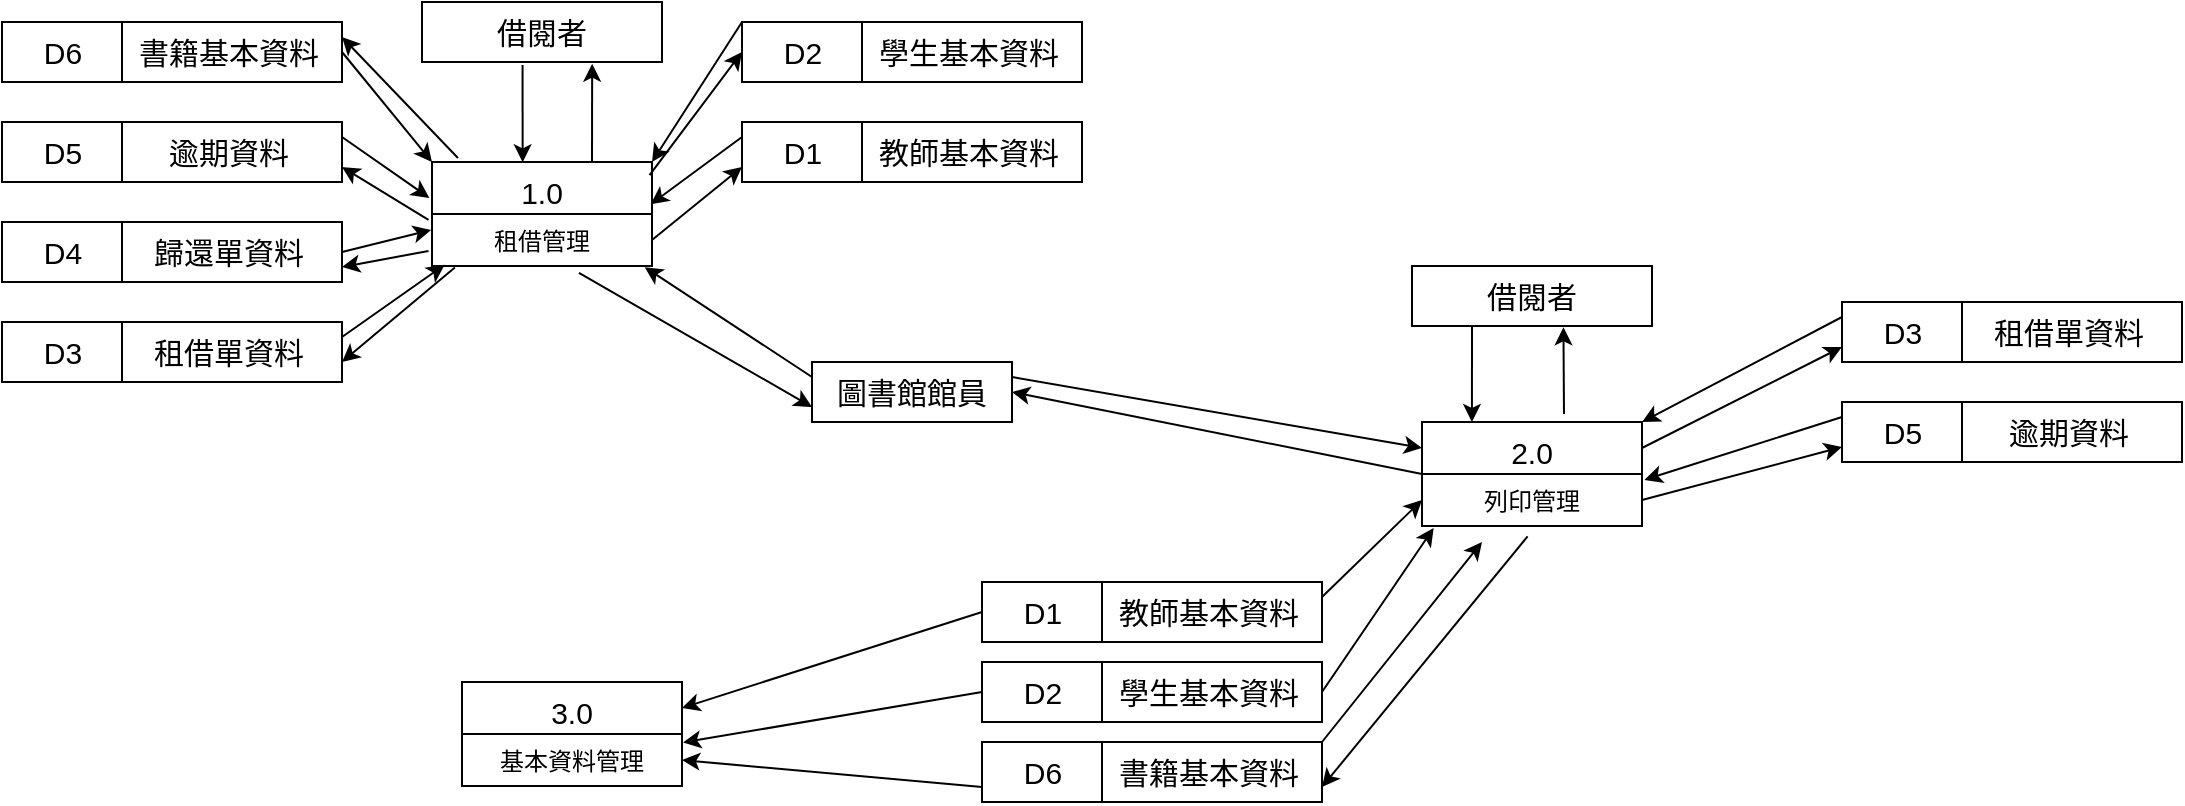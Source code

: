 <mxfile version="14.7.9" type="github">
  <diagram id="4A2gFhSPS2DIB_Tcx6OY" name="Page-1">
    <mxGraphModel dx="969" dy="491" grid="1" gridSize="10" guides="1" tooltips="1" connect="1" arrows="1" fold="1" page="1" pageScale="1" pageWidth="1169" pageHeight="1654" math="0" shadow="0">
      <root>
        <mxCell id="0" />
        <mxCell id="1" parent="0" />
        <mxCell id="z1yvk0DHj-4GVoNQefkx-7" value="" style="swimlane;horizontal=0;fontSize=15;align=center;startSize=60;verticalAlign=middle;" vertex="1" parent="1">
          <mxGeometry x="390" y="100" width="170" height="30" as="geometry" />
        </mxCell>
        <mxCell id="z1yvk0DHj-4GVoNQefkx-9" value="教師基本資料" style="text;html=1;align=center;verticalAlign=middle;resizable=0;points=[];autosize=1;strokeColor=none;fontSize=15;" vertex="1" parent="z1yvk0DHj-4GVoNQefkx-7">
          <mxGeometry x="58" y="5" width="110" height="20" as="geometry" />
        </mxCell>
        <mxCell id="z1yvk0DHj-4GVoNQefkx-88" value="D1" style="text;html=1;align=center;verticalAlign=middle;resizable=0;points=[];autosize=1;strokeColor=none;fontSize=15;" vertex="1" parent="z1yvk0DHj-4GVoNQefkx-7">
          <mxGeometry x="15" y="5" width="30" height="20" as="geometry" />
        </mxCell>
        <mxCell id="z1yvk0DHj-4GVoNQefkx-13" value="" style="swimlane;horizontal=0;fontSize=15;align=center;startSize=60;verticalAlign=middle;" vertex="1" parent="1">
          <mxGeometry x="390" y="50" width="170" height="30" as="geometry" />
        </mxCell>
        <mxCell id="z1yvk0DHj-4GVoNQefkx-15" value="學生基本資料" style="text;html=1;align=center;verticalAlign=middle;resizable=0;points=[];autosize=1;strokeColor=none;fontSize=15;" vertex="1" parent="z1yvk0DHj-4GVoNQefkx-13">
          <mxGeometry x="58" y="5" width="110" height="20" as="geometry" />
        </mxCell>
        <mxCell id="z1yvk0DHj-4GVoNQefkx-86" value="D2" style="text;html=1;align=center;verticalAlign=middle;resizable=0;points=[];autosize=1;strokeColor=none;fontSize=15;" vertex="1" parent="z1yvk0DHj-4GVoNQefkx-13">
          <mxGeometry x="15" y="5" width="30" height="20" as="geometry" />
        </mxCell>
        <mxCell id="z1yvk0DHj-4GVoNQefkx-16" value="" style="swimlane;horizontal=0;fontSize=15;align=center;startSize=60;verticalAlign=middle;" vertex="1" parent="1">
          <mxGeometry x="20" y="200" width="170" height="30" as="geometry" />
        </mxCell>
        <mxCell id="z1yvk0DHj-4GVoNQefkx-18" value="租借單資料" style="text;html=1;align=center;verticalAlign=middle;resizable=0;points=[];autosize=1;strokeColor=none;fontSize=15;" vertex="1" parent="z1yvk0DHj-4GVoNQefkx-16">
          <mxGeometry x="68" y="5" width="90" height="20" as="geometry" />
        </mxCell>
        <mxCell id="z1yvk0DHj-4GVoNQefkx-85" value="D3" style="text;html=1;align=center;verticalAlign=middle;resizable=0;points=[];autosize=1;strokeColor=none;fontSize=15;" vertex="1" parent="z1yvk0DHj-4GVoNQefkx-16">
          <mxGeometry x="15" y="5" width="30" height="20" as="geometry" />
        </mxCell>
        <mxCell id="z1yvk0DHj-4GVoNQefkx-19" value="" style="swimlane;horizontal=0;fontSize=15;align=center;startSize=60;verticalAlign=middle;" vertex="1" parent="1">
          <mxGeometry x="20" y="150" width="170" height="30" as="geometry" />
        </mxCell>
        <mxCell id="z1yvk0DHj-4GVoNQefkx-21" value="歸還單資料" style="text;html=1;align=center;verticalAlign=middle;resizable=0;points=[];autosize=1;strokeColor=none;fontSize=15;" vertex="1" parent="z1yvk0DHj-4GVoNQefkx-19">
          <mxGeometry x="68" y="5" width="90" height="20" as="geometry" />
        </mxCell>
        <mxCell id="z1yvk0DHj-4GVoNQefkx-84" value="D4" style="text;html=1;align=center;verticalAlign=middle;resizable=0;points=[];autosize=1;strokeColor=none;fontSize=15;" vertex="1" parent="z1yvk0DHj-4GVoNQefkx-19">
          <mxGeometry x="15" y="5" width="30" height="20" as="geometry" />
        </mxCell>
        <mxCell id="z1yvk0DHj-4GVoNQefkx-22" value="" style="swimlane;horizontal=0;fontSize=15;align=center;startSize=60;verticalAlign=middle;" vertex="1" parent="1">
          <mxGeometry x="20" y="100" width="170" height="30" as="geometry" />
        </mxCell>
        <mxCell id="z1yvk0DHj-4GVoNQefkx-24" value="逾期資料" style="text;html=1;align=center;verticalAlign=middle;resizable=0;points=[];autosize=1;strokeColor=none;fontSize=15;" vertex="1" parent="z1yvk0DHj-4GVoNQefkx-22">
          <mxGeometry x="73" y="5" width="80" height="20" as="geometry" />
        </mxCell>
        <mxCell id="z1yvk0DHj-4GVoNQefkx-83" value="D5" style="text;html=1;align=center;verticalAlign=middle;resizable=0;points=[];autosize=1;strokeColor=none;fontSize=15;" vertex="1" parent="z1yvk0DHj-4GVoNQefkx-22">
          <mxGeometry x="15" y="5" width="30" height="20" as="geometry" />
        </mxCell>
        <mxCell id="z1yvk0DHj-4GVoNQefkx-25" value="" style="swimlane;horizontal=0;fontSize=15;align=center;startSize=60;verticalAlign=middle;" vertex="1" parent="1">
          <mxGeometry x="20" y="50" width="170" height="30" as="geometry" />
        </mxCell>
        <mxCell id="z1yvk0DHj-4GVoNQefkx-27" value="書籍基本資料" style="text;html=1;align=center;verticalAlign=middle;resizable=0;points=[];autosize=1;strokeColor=none;fontSize=15;" vertex="1" parent="z1yvk0DHj-4GVoNQefkx-25">
          <mxGeometry x="58" y="5" width="110" height="20" as="geometry" />
        </mxCell>
        <mxCell id="z1yvk0DHj-4GVoNQefkx-82" value="D6" style="text;html=1;align=center;verticalAlign=middle;resizable=0;points=[];autosize=1;strokeColor=none;fontSize=15;" vertex="1" parent="z1yvk0DHj-4GVoNQefkx-25">
          <mxGeometry x="15" y="5" width="30" height="20" as="geometry" />
        </mxCell>
        <mxCell id="z1yvk0DHj-4GVoNQefkx-73" value="1.0" style="swimlane;fontStyle=0;childLayout=stackLayout;horizontal=1;startSize=26;horizontalStack=0;resizeParent=1;resizeParentMax=0;resizeLast=0;collapsible=1;marginBottom=0;fontSize=15;align=center;verticalAlign=top;" vertex="1" parent="1">
          <mxGeometry x="235" y="120" width="110" height="52" as="geometry" />
        </mxCell>
        <mxCell id="z1yvk0DHj-4GVoNQefkx-74" value="租借管理" style="text;strokeColor=none;fillColor=none;align=center;verticalAlign=top;spacingLeft=4;spacingRight=4;overflow=hidden;rotatable=0;points=[[0,0.5],[1,0.5]];portConstraint=eastwest;" vertex="1" parent="z1yvk0DHj-4GVoNQefkx-73">
          <mxGeometry y="26" width="110" height="26" as="geometry" />
        </mxCell>
        <mxCell id="z1yvk0DHj-4GVoNQefkx-77" value="借閱者" style="rounded=0;whiteSpace=wrap;html=1;fontSize=15;align=center;verticalAlign=top;" vertex="1" parent="1">
          <mxGeometry x="230" y="40" width="120" height="30" as="geometry" />
        </mxCell>
        <mxCell id="z1yvk0DHj-4GVoNQefkx-80" value="" style="endArrow=classic;html=1;fontSize=15;exitX=0.419;exitY=1.051;exitDx=0;exitDy=0;exitPerimeter=0;entryX=0.412;entryY=0.003;entryDx=0;entryDy=0;entryPerimeter=0;" edge="1" parent="1" source="z1yvk0DHj-4GVoNQefkx-77" target="z1yvk0DHj-4GVoNQefkx-73">
          <mxGeometry width="50" height="50" relative="1" as="geometry">
            <mxPoint x="345" y="210" as="sourcePoint" />
            <mxPoint x="395" y="160" as="targetPoint" />
          </mxGeometry>
        </mxCell>
        <mxCell id="z1yvk0DHj-4GVoNQefkx-81" value="" style="endArrow=classic;html=1;fontSize=15;entryX=0.709;entryY=1.028;entryDx=0;entryDy=0;entryPerimeter=0;" edge="1" parent="1" target="z1yvk0DHj-4GVoNQefkx-77">
          <mxGeometry width="50" height="50" relative="1" as="geometry">
            <mxPoint x="315" y="120" as="sourcePoint" />
            <mxPoint x="395" y="160" as="targetPoint" />
          </mxGeometry>
        </mxCell>
        <mxCell id="z1yvk0DHj-4GVoNQefkx-89" value="" style="endArrow=classic;html=1;fontSize=15;exitX=1;exitY=0.5;exitDx=0;exitDy=0;entryX=0;entryY=0;entryDx=0;entryDy=0;" edge="1" parent="1" source="z1yvk0DHj-4GVoNQefkx-25" target="z1yvk0DHj-4GVoNQefkx-73">
          <mxGeometry width="50" height="50" relative="1" as="geometry">
            <mxPoint x="360" y="280" as="sourcePoint" />
            <mxPoint x="410" y="230" as="targetPoint" />
          </mxGeometry>
        </mxCell>
        <mxCell id="z1yvk0DHj-4GVoNQefkx-90" value="" style="endArrow=classic;html=1;fontSize=15;entryX=1;entryY=0.25;entryDx=0;entryDy=0;exitX=0.118;exitY=-0.038;exitDx=0;exitDy=0;exitPerimeter=0;" edge="1" parent="1" source="z1yvk0DHj-4GVoNQefkx-73" target="z1yvk0DHj-4GVoNQefkx-25">
          <mxGeometry width="50" height="50" relative="1" as="geometry">
            <mxPoint x="360" y="280" as="sourcePoint" />
            <mxPoint x="410" y="230" as="targetPoint" />
          </mxGeometry>
        </mxCell>
        <mxCell id="z1yvk0DHj-4GVoNQefkx-91" value="" style="endArrow=classic;html=1;fontSize=15;exitX=1;exitY=0.25;exitDx=0;exitDy=0;entryX=-0.012;entryY=0.346;entryDx=0;entryDy=0;entryPerimeter=0;" edge="1" parent="1" source="z1yvk0DHj-4GVoNQefkx-22" target="z1yvk0DHj-4GVoNQefkx-73">
          <mxGeometry width="50" height="50" relative="1" as="geometry">
            <mxPoint x="250" y="170" as="sourcePoint" />
            <mxPoint x="300" y="120" as="targetPoint" />
          </mxGeometry>
        </mxCell>
        <mxCell id="z1yvk0DHj-4GVoNQefkx-92" value="" style="endArrow=classic;html=1;fontSize=15;entryX=1;entryY=0.75;entryDx=0;entryDy=0;exitX=-0.016;exitY=0.113;exitDx=0;exitDy=0;exitPerimeter=0;" edge="1" parent="1" source="z1yvk0DHj-4GVoNQefkx-74" target="z1yvk0DHj-4GVoNQefkx-22">
          <mxGeometry width="50" height="50" relative="1" as="geometry">
            <mxPoint x="250" y="170" as="sourcePoint" />
            <mxPoint x="300" y="120" as="targetPoint" />
          </mxGeometry>
        </mxCell>
        <mxCell id="z1yvk0DHj-4GVoNQefkx-93" value="" style="endArrow=classic;html=1;fontSize=15;exitX=1;exitY=0.5;exitDx=0;exitDy=0;entryX=-0.004;entryY=0.307;entryDx=0;entryDy=0;entryPerimeter=0;" edge="1" parent="1" source="z1yvk0DHj-4GVoNQefkx-19" target="z1yvk0DHj-4GVoNQefkx-74">
          <mxGeometry width="50" height="50" relative="1" as="geometry">
            <mxPoint x="250" y="170" as="sourcePoint" />
            <mxPoint x="300" y="120" as="targetPoint" />
          </mxGeometry>
        </mxCell>
        <mxCell id="z1yvk0DHj-4GVoNQefkx-94" value="" style="endArrow=classic;html=1;fontSize=15;entryX=1;entryY=0.75;entryDx=0;entryDy=0;exitX=-0.016;exitY=0.711;exitDx=0;exitDy=0;exitPerimeter=0;" edge="1" parent="1" source="z1yvk0DHj-4GVoNQefkx-74" target="z1yvk0DHj-4GVoNQefkx-19">
          <mxGeometry width="50" height="50" relative="1" as="geometry">
            <mxPoint x="250" y="170" as="sourcePoint" />
            <mxPoint x="300" y="120" as="targetPoint" />
          </mxGeometry>
        </mxCell>
        <mxCell id="z1yvk0DHj-4GVoNQefkx-95" value="" style="endArrow=classic;html=1;fontSize=15;exitX=1;exitY=0.25;exitDx=0;exitDy=0;entryX=0.058;entryY=0.975;entryDx=0;entryDy=0;entryPerimeter=0;" edge="1" parent="1" source="z1yvk0DHj-4GVoNQefkx-16" target="z1yvk0DHj-4GVoNQefkx-74">
          <mxGeometry width="50" height="50" relative="1" as="geometry">
            <mxPoint x="250" y="170" as="sourcePoint" />
            <mxPoint x="300" y="120" as="targetPoint" />
          </mxGeometry>
        </mxCell>
        <mxCell id="z1yvk0DHj-4GVoNQefkx-97" value="" style="endArrow=classic;html=1;fontSize=15;exitX=0.104;exitY=1.027;exitDx=0;exitDy=0;exitPerimeter=0;" edge="1" parent="1" source="z1yvk0DHj-4GVoNQefkx-74">
          <mxGeometry width="50" height="50" relative="1" as="geometry">
            <mxPoint x="240" y="170" as="sourcePoint" />
            <mxPoint x="190" y="220" as="targetPoint" />
          </mxGeometry>
        </mxCell>
        <mxCell id="z1yvk0DHj-4GVoNQefkx-98" value="" style="endArrow=classic;html=1;fontSize=15;exitX=0;exitY=0;exitDx=0;exitDy=0;entryX=1;entryY=0;entryDx=0;entryDy=0;" edge="1" parent="1" source="z1yvk0DHj-4GVoNQefkx-13" target="z1yvk0DHj-4GVoNQefkx-73">
          <mxGeometry width="50" height="50" relative="1" as="geometry">
            <mxPoint x="210" y="227.5" as="sourcePoint" />
            <mxPoint x="261.38" y="191.35" as="targetPoint" />
          </mxGeometry>
        </mxCell>
        <mxCell id="z1yvk0DHj-4GVoNQefkx-99" value="" style="endArrow=classic;html=1;fontSize=15;exitX=0.989;exitY=0.126;exitDx=0;exitDy=0;entryX=0;entryY=0.5;entryDx=0;entryDy=0;exitPerimeter=0;" edge="1" parent="1" source="z1yvk0DHj-4GVoNQefkx-73" target="z1yvk0DHj-4GVoNQefkx-13">
          <mxGeometry width="50" height="50" relative="1" as="geometry">
            <mxPoint x="220" y="237.5" as="sourcePoint" />
            <mxPoint x="271.38" y="201.35" as="targetPoint" />
          </mxGeometry>
        </mxCell>
        <mxCell id="z1yvk0DHj-4GVoNQefkx-100" value="" style="endArrow=classic;html=1;fontSize=15;exitX=0;exitY=0.25;exitDx=0;exitDy=0;entryX=0.994;entryY=0.407;entryDx=0;entryDy=0;entryPerimeter=0;" edge="1" parent="1" source="z1yvk0DHj-4GVoNQefkx-7" target="z1yvk0DHj-4GVoNQefkx-73">
          <mxGeometry width="50" height="50" relative="1" as="geometry">
            <mxPoint x="230" y="247.5" as="sourcePoint" />
            <mxPoint x="281.38" y="211.35" as="targetPoint" />
          </mxGeometry>
        </mxCell>
        <mxCell id="z1yvk0DHj-4GVoNQefkx-101" value="" style="endArrow=classic;html=1;fontSize=15;exitX=1;exitY=0.5;exitDx=0;exitDy=0;entryX=0;entryY=0.75;entryDx=0;entryDy=0;" edge="1" parent="1" source="z1yvk0DHj-4GVoNQefkx-74" target="z1yvk0DHj-4GVoNQefkx-7">
          <mxGeometry width="50" height="50" relative="1" as="geometry">
            <mxPoint x="240" y="257.5" as="sourcePoint" />
            <mxPoint x="291.38" y="221.35" as="targetPoint" />
          </mxGeometry>
        </mxCell>
        <mxCell id="z1yvk0DHj-4GVoNQefkx-102" value="圖書館館員" style="rounded=0;whiteSpace=wrap;html=1;fontSize=15;align=center;verticalAlign=top;" vertex="1" parent="1">
          <mxGeometry x="425" y="220" width="100" height="30" as="geometry" />
        </mxCell>
        <mxCell id="z1yvk0DHj-4GVoNQefkx-103" value="2.0" style="swimlane;fontStyle=0;childLayout=stackLayout;horizontal=1;startSize=26;horizontalStack=0;resizeParent=1;resizeParentMax=0;resizeLast=0;collapsible=1;marginBottom=0;fontSize=15;align=center;verticalAlign=top;" vertex="1" parent="1">
          <mxGeometry x="730" y="250" width="110" height="52" as="geometry" />
        </mxCell>
        <mxCell id="z1yvk0DHj-4GVoNQefkx-104" value="列印管理" style="text;strokeColor=none;fillColor=none;align=center;verticalAlign=top;spacingLeft=4;spacingRight=4;overflow=hidden;rotatable=0;points=[[0,0.5],[1,0.5]];portConstraint=eastwest;" vertex="1" parent="z1yvk0DHj-4GVoNQefkx-103">
          <mxGeometry y="26" width="110" height="26" as="geometry" />
        </mxCell>
        <mxCell id="z1yvk0DHj-4GVoNQefkx-105" value="" style="swimlane;horizontal=0;fontSize=15;align=center;startSize=60;verticalAlign=middle;" vertex="1" parent="1">
          <mxGeometry x="510" y="330" width="170" height="30" as="geometry" />
        </mxCell>
        <mxCell id="z1yvk0DHj-4GVoNQefkx-106" value="教師基本資料" style="text;html=1;align=center;verticalAlign=middle;resizable=0;points=[];autosize=1;strokeColor=none;fontSize=15;" vertex="1" parent="z1yvk0DHj-4GVoNQefkx-105">
          <mxGeometry x="58" y="5" width="110" height="20" as="geometry" />
        </mxCell>
        <mxCell id="z1yvk0DHj-4GVoNQefkx-107" value="D1" style="text;html=1;align=center;verticalAlign=middle;resizable=0;points=[];autosize=1;strokeColor=none;fontSize=15;" vertex="1" parent="z1yvk0DHj-4GVoNQefkx-105">
          <mxGeometry x="15" y="5" width="30" height="20" as="geometry" />
        </mxCell>
        <mxCell id="z1yvk0DHj-4GVoNQefkx-108" value="" style="swimlane;horizontal=0;fontSize=15;align=center;startSize=60;verticalAlign=middle;" vertex="1" parent="1">
          <mxGeometry x="510" y="370" width="170" height="30" as="geometry" />
        </mxCell>
        <mxCell id="z1yvk0DHj-4GVoNQefkx-109" value="學生基本資料" style="text;html=1;align=center;verticalAlign=middle;resizable=0;points=[];autosize=1;strokeColor=none;fontSize=15;" vertex="1" parent="z1yvk0DHj-4GVoNQefkx-108">
          <mxGeometry x="58" y="5" width="110" height="20" as="geometry" />
        </mxCell>
        <mxCell id="z1yvk0DHj-4GVoNQefkx-110" value="D2" style="text;html=1;align=center;verticalAlign=middle;resizable=0;points=[];autosize=1;strokeColor=none;fontSize=15;" vertex="1" parent="z1yvk0DHj-4GVoNQefkx-108">
          <mxGeometry x="15" y="5" width="30" height="20" as="geometry" />
        </mxCell>
        <mxCell id="z1yvk0DHj-4GVoNQefkx-111" value="" style="swimlane;horizontal=0;fontSize=15;align=center;startSize=60;verticalAlign=middle;" vertex="1" parent="1">
          <mxGeometry x="510" y="410" width="170" height="30" as="geometry" />
        </mxCell>
        <mxCell id="z1yvk0DHj-4GVoNQefkx-112" value="書籍基本資料" style="text;html=1;align=center;verticalAlign=middle;resizable=0;points=[];autosize=1;strokeColor=none;fontSize=15;" vertex="1" parent="z1yvk0DHj-4GVoNQefkx-111">
          <mxGeometry x="58" y="5" width="110" height="20" as="geometry" />
        </mxCell>
        <mxCell id="z1yvk0DHj-4GVoNQefkx-113" value="D6" style="text;html=1;align=center;verticalAlign=middle;resizable=0;points=[];autosize=1;strokeColor=none;fontSize=15;" vertex="1" parent="z1yvk0DHj-4GVoNQefkx-111">
          <mxGeometry x="15" y="5" width="30" height="20" as="geometry" />
        </mxCell>
        <mxCell id="z1yvk0DHj-4GVoNQefkx-114" value="" style="swimlane;horizontal=0;fontSize=15;align=center;startSize=60;verticalAlign=middle;" vertex="1" parent="1">
          <mxGeometry x="940" y="190" width="170" height="30" as="geometry" />
        </mxCell>
        <mxCell id="z1yvk0DHj-4GVoNQefkx-115" value="租借單資料" style="text;html=1;align=center;verticalAlign=middle;resizable=0;points=[];autosize=1;strokeColor=none;fontSize=15;" vertex="1" parent="z1yvk0DHj-4GVoNQefkx-114">
          <mxGeometry x="68" y="5" width="90" height="20" as="geometry" />
        </mxCell>
        <mxCell id="z1yvk0DHj-4GVoNQefkx-116" value="D3" style="text;html=1;align=center;verticalAlign=middle;resizable=0;points=[];autosize=1;strokeColor=none;fontSize=15;" vertex="1" parent="z1yvk0DHj-4GVoNQefkx-114">
          <mxGeometry x="15" y="5" width="30" height="20" as="geometry" />
        </mxCell>
        <mxCell id="z1yvk0DHj-4GVoNQefkx-117" value="" style="swimlane;horizontal=0;fontSize=15;align=center;startSize=60;verticalAlign=middle;" vertex="1" parent="1">
          <mxGeometry x="940" y="240" width="170" height="30" as="geometry" />
        </mxCell>
        <mxCell id="z1yvk0DHj-4GVoNQefkx-118" value="逾期資料" style="text;html=1;align=center;verticalAlign=middle;resizable=0;points=[];autosize=1;strokeColor=none;fontSize=15;" vertex="1" parent="z1yvk0DHj-4GVoNQefkx-117">
          <mxGeometry x="73" y="5" width="80" height="20" as="geometry" />
        </mxCell>
        <mxCell id="z1yvk0DHj-4GVoNQefkx-119" value="D5" style="text;html=1;align=center;verticalAlign=middle;resizable=0;points=[];autosize=1;strokeColor=none;fontSize=15;" vertex="1" parent="z1yvk0DHj-4GVoNQefkx-117">
          <mxGeometry x="15" y="5" width="30" height="20" as="geometry" />
        </mxCell>
        <mxCell id="z1yvk0DHj-4GVoNQefkx-120" value="" style="endArrow=classic;html=1;fontSize=15;exitX=1;exitY=0.25;exitDx=0;exitDy=0;entryX=0;entryY=0.5;entryDx=0;entryDy=0;" edge="1" parent="1" source="z1yvk0DHj-4GVoNQefkx-105" target="z1yvk0DHj-4GVoNQefkx-104">
          <mxGeometry width="50" height="50" relative="1" as="geometry">
            <mxPoint x="520" y="300" as="sourcePoint" />
            <mxPoint x="570" y="250" as="targetPoint" />
          </mxGeometry>
        </mxCell>
        <mxCell id="z1yvk0DHj-4GVoNQefkx-121" value="" style="endArrow=classic;html=1;fontSize=15;exitX=1;exitY=0.5;exitDx=0;exitDy=0;entryX=0.053;entryY=1.038;entryDx=0;entryDy=0;entryPerimeter=0;" edge="1" parent="1" source="z1yvk0DHj-4GVoNQefkx-108" target="z1yvk0DHj-4GVoNQefkx-104">
          <mxGeometry width="50" height="50" relative="1" as="geometry">
            <mxPoint x="520" y="300" as="sourcePoint" />
            <mxPoint x="570" y="250" as="targetPoint" />
          </mxGeometry>
        </mxCell>
        <mxCell id="z1yvk0DHj-4GVoNQefkx-122" value="" style="endArrow=classic;html=1;fontSize=15;exitX=0;exitY=0.25;exitDx=0;exitDy=0;" edge="1" parent="1" source="z1yvk0DHj-4GVoNQefkx-114">
          <mxGeometry width="50" height="50" relative="1" as="geometry">
            <mxPoint x="510" y="330" as="sourcePoint" />
            <mxPoint x="840" y="250" as="targetPoint" />
          </mxGeometry>
        </mxCell>
        <mxCell id="z1yvk0DHj-4GVoNQefkx-123" value="" style="endArrow=classic;html=1;fontSize=15;entryX=0;entryY=0.75;entryDx=0;entryDy=0;exitX=1;exitY=0.25;exitDx=0;exitDy=0;" edge="1" parent="1" source="z1yvk0DHj-4GVoNQefkx-103" target="z1yvk0DHj-4GVoNQefkx-114">
          <mxGeometry width="50" height="50" relative="1" as="geometry">
            <mxPoint x="510" y="330" as="sourcePoint" />
            <mxPoint x="560" y="280" as="targetPoint" />
          </mxGeometry>
        </mxCell>
        <mxCell id="z1yvk0DHj-4GVoNQefkx-124" value="" style="endArrow=classic;html=1;fontSize=15;exitX=0;exitY=0.25;exitDx=0;exitDy=0;entryX=1.011;entryY=0.113;entryDx=0;entryDy=0;entryPerimeter=0;" edge="1" parent="1" source="z1yvk0DHj-4GVoNQefkx-117" target="z1yvk0DHj-4GVoNQefkx-104">
          <mxGeometry width="50" height="50" relative="1" as="geometry">
            <mxPoint x="510" y="330" as="sourcePoint" />
            <mxPoint x="560" y="280" as="targetPoint" />
          </mxGeometry>
        </mxCell>
        <mxCell id="z1yvk0DHj-4GVoNQefkx-125" value="" style="endArrow=classic;html=1;fontSize=15;entryX=0;entryY=0.75;entryDx=0;entryDy=0;exitX=1;exitY=0.5;exitDx=0;exitDy=0;" edge="1" parent="1" source="z1yvk0DHj-4GVoNQefkx-104" target="z1yvk0DHj-4GVoNQefkx-117">
          <mxGeometry width="50" height="50" relative="1" as="geometry">
            <mxPoint x="510" y="330" as="sourcePoint" />
            <mxPoint x="560" y="280" as="targetPoint" />
          </mxGeometry>
        </mxCell>
        <mxCell id="z1yvk0DHj-4GVoNQefkx-126" value="" style="endArrow=classic;html=1;fontSize=15;exitX=1;exitY=0;exitDx=0;exitDy=0;" edge="1" parent="1" source="z1yvk0DHj-4GVoNQefkx-111">
          <mxGeometry width="50" height="50" relative="1" as="geometry">
            <mxPoint x="510" y="330" as="sourcePoint" />
            <mxPoint x="760" y="310" as="targetPoint" />
          </mxGeometry>
        </mxCell>
        <mxCell id="z1yvk0DHj-4GVoNQefkx-127" value="" style="endArrow=classic;html=1;fontSize=15;exitX=0.48;exitY=1.199;exitDx=0;exitDy=0;exitPerimeter=0;entryX=1;entryY=0.75;entryDx=0;entryDy=0;" edge="1" parent="1" source="z1yvk0DHj-4GVoNQefkx-104" target="z1yvk0DHj-4GVoNQefkx-111">
          <mxGeometry width="50" height="50" relative="1" as="geometry">
            <mxPoint x="560" y="320" as="sourcePoint" />
            <mxPoint x="610" y="270" as="targetPoint" />
          </mxGeometry>
        </mxCell>
        <mxCell id="z1yvk0DHj-4GVoNQefkx-128" value="" style="endArrow=classic;html=1;fontSize=15;entryX=0.967;entryY=1.023;entryDx=0;entryDy=0;entryPerimeter=0;exitX=0;exitY=0.25;exitDx=0;exitDy=0;" edge="1" parent="1" source="z1yvk0DHj-4GVoNQefkx-102" target="z1yvk0DHj-4GVoNQefkx-74">
          <mxGeometry width="50" height="50" relative="1" as="geometry">
            <mxPoint x="560" y="320" as="sourcePoint" />
            <mxPoint x="610" y="270" as="targetPoint" />
          </mxGeometry>
        </mxCell>
        <mxCell id="z1yvk0DHj-4GVoNQefkx-129" value="" style="endArrow=classic;html=1;fontSize=15;exitX=0.668;exitY=1.131;exitDx=0;exitDy=0;exitPerimeter=0;entryX=0;entryY=0.75;entryDx=0;entryDy=0;" edge="1" parent="1" source="z1yvk0DHj-4GVoNQefkx-74" target="z1yvk0DHj-4GVoNQefkx-102">
          <mxGeometry width="50" height="50" relative="1" as="geometry">
            <mxPoint x="560" y="320" as="sourcePoint" />
            <mxPoint x="610" y="270" as="targetPoint" />
          </mxGeometry>
        </mxCell>
        <mxCell id="z1yvk0DHj-4GVoNQefkx-130" value="" style="endArrow=classic;html=1;fontSize=15;entryX=0;entryY=0.25;entryDx=0;entryDy=0;exitX=1;exitY=0.25;exitDx=0;exitDy=0;" edge="1" parent="1" source="z1yvk0DHj-4GVoNQefkx-102" target="z1yvk0DHj-4GVoNQefkx-103">
          <mxGeometry width="50" height="50" relative="1" as="geometry">
            <mxPoint x="560" y="320" as="sourcePoint" />
            <mxPoint x="610" y="270" as="targetPoint" />
          </mxGeometry>
        </mxCell>
        <mxCell id="z1yvk0DHj-4GVoNQefkx-131" value="" style="endArrow=classic;html=1;fontSize=15;entryX=1;entryY=0.5;entryDx=0;entryDy=0;exitX=0;exitY=0.5;exitDx=0;exitDy=0;" edge="1" parent="1" source="z1yvk0DHj-4GVoNQefkx-103" target="z1yvk0DHj-4GVoNQefkx-102">
          <mxGeometry width="50" height="50" relative="1" as="geometry">
            <mxPoint x="560" y="320" as="sourcePoint" />
            <mxPoint x="610" y="270" as="targetPoint" />
          </mxGeometry>
        </mxCell>
        <mxCell id="z1yvk0DHj-4GVoNQefkx-132" value="借閱者" style="rounded=0;whiteSpace=wrap;html=1;fontSize=15;align=center;verticalAlign=top;" vertex="1" parent="1">
          <mxGeometry x="725" y="172" width="120" height="30" as="geometry" />
        </mxCell>
        <mxCell id="z1yvk0DHj-4GVoNQefkx-134" value="" style="endArrow=classic;html=1;fontSize=15;exitX=0.25;exitY=1;exitDx=0;exitDy=0;entryX=0.227;entryY=0;entryDx=0;entryDy=0;entryPerimeter=0;" edge="1" parent="1" source="z1yvk0DHj-4GVoNQefkx-132" target="z1yvk0DHj-4GVoNQefkx-103">
          <mxGeometry width="50" height="50" relative="1" as="geometry">
            <mxPoint x="440" y="290" as="sourcePoint" />
            <mxPoint x="490" y="240" as="targetPoint" />
          </mxGeometry>
        </mxCell>
        <mxCell id="z1yvk0DHj-4GVoNQefkx-135" value="" style="endArrow=classic;html=1;fontSize=15;entryX=0.631;entryY=1.022;entryDx=0;entryDy=0;entryPerimeter=0;" edge="1" parent="1" target="z1yvk0DHj-4GVoNQefkx-132">
          <mxGeometry width="50" height="50" relative="1" as="geometry">
            <mxPoint x="801" y="246" as="sourcePoint" />
            <mxPoint x="764.97" y="260" as="targetPoint" />
          </mxGeometry>
        </mxCell>
        <mxCell id="z1yvk0DHj-4GVoNQefkx-136" value="3.0" style="swimlane;fontStyle=0;childLayout=stackLayout;horizontal=1;startSize=26;horizontalStack=0;resizeParent=1;resizeParentMax=0;resizeLast=0;collapsible=1;marginBottom=0;fontSize=15;align=center;verticalAlign=top;" vertex="1" parent="1">
          <mxGeometry x="250" y="380" width="110" height="52" as="geometry" />
        </mxCell>
        <mxCell id="z1yvk0DHj-4GVoNQefkx-137" value="基本資料管理" style="text;strokeColor=none;fillColor=none;align=center;verticalAlign=top;spacingLeft=4;spacingRight=4;overflow=hidden;rotatable=0;points=[[0,0.5],[1,0.5]];portConstraint=eastwest;" vertex="1" parent="z1yvk0DHj-4GVoNQefkx-136">
          <mxGeometry y="26" width="110" height="26" as="geometry" />
        </mxCell>
        <mxCell id="z1yvk0DHj-4GVoNQefkx-138" value="" style="endArrow=classic;html=1;fontSize=15;exitX=0;exitY=0.5;exitDx=0;exitDy=0;entryX=1;entryY=0.25;entryDx=0;entryDy=0;" edge="1" parent="1" source="z1yvk0DHj-4GVoNQefkx-105" target="z1yvk0DHj-4GVoNQefkx-136">
          <mxGeometry width="50" height="50" relative="1" as="geometry">
            <mxPoint x="420" y="380" as="sourcePoint" />
            <mxPoint x="470" y="330" as="targetPoint" />
          </mxGeometry>
        </mxCell>
        <mxCell id="z1yvk0DHj-4GVoNQefkx-139" value="" style="endArrow=classic;html=1;fontSize=15;exitX=0;exitY=0.5;exitDx=0;exitDy=0;entryX=1.005;entryY=0.162;entryDx=0;entryDy=0;entryPerimeter=0;" edge="1" parent="1" source="z1yvk0DHj-4GVoNQefkx-108" target="z1yvk0DHj-4GVoNQefkx-137">
          <mxGeometry width="50" height="50" relative="1" as="geometry">
            <mxPoint x="420" y="380" as="sourcePoint" />
            <mxPoint x="470" y="330" as="targetPoint" />
          </mxGeometry>
        </mxCell>
        <mxCell id="z1yvk0DHj-4GVoNQefkx-140" value="" style="endArrow=classic;html=1;fontSize=15;exitX=0;exitY=0.75;exitDx=0;exitDy=0;entryX=1;entryY=0.5;entryDx=0;entryDy=0;" edge="1" parent="1" source="z1yvk0DHj-4GVoNQefkx-111" target="z1yvk0DHj-4GVoNQefkx-137">
          <mxGeometry width="50" height="50" relative="1" as="geometry">
            <mxPoint x="420" y="380" as="sourcePoint" />
            <mxPoint x="370" y="425" as="targetPoint" />
          </mxGeometry>
        </mxCell>
      </root>
    </mxGraphModel>
  </diagram>
</mxfile>
